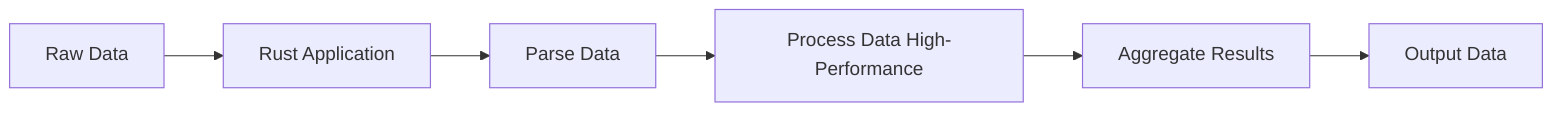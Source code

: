 graph LR
    DATA[Raw Data] --> RUST_APP[Rust Application]
    RUST_APP --> PARSE[Parse Data]
    PARSE --> PROCESS[Process Data High-Performance]
    PROCESS --> AGGREGATE[Aggregate Results]
    AGGREGATE --> OUTPUT[Output Data]